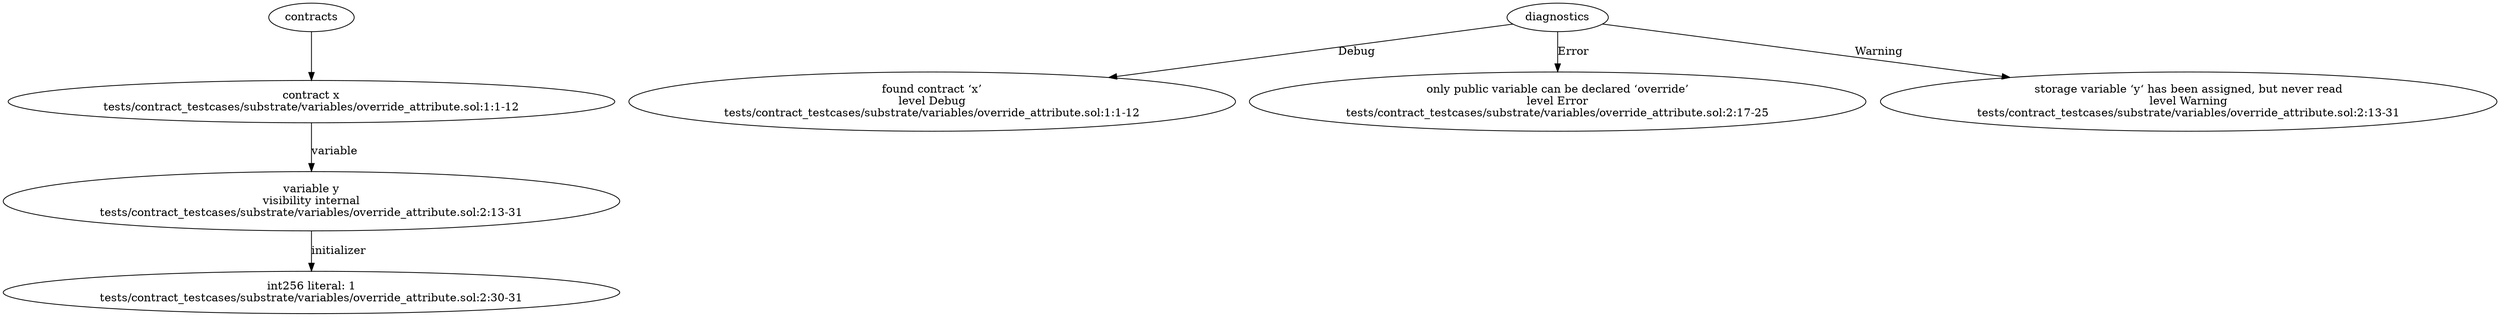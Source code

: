 strict digraph "tests/contract_testcases/substrate/variables/override_attribute.sol" {
	contract [label="contract x\ntests/contract_testcases/substrate/variables/override_attribute.sol:1:1-12"]
	var [label="variable y\nvisibility internal\ntests/contract_testcases/substrate/variables/override_attribute.sol:2:13-31"]
	number_literal [label="int256 literal: 1\ntests/contract_testcases/substrate/variables/override_attribute.sol:2:30-31"]
	diagnostic [label="found contract ‘x’\nlevel Debug\ntests/contract_testcases/substrate/variables/override_attribute.sol:1:1-12"]
	diagnostic_7 [label="only public variable can be declared ‘override’\nlevel Error\ntests/contract_testcases/substrate/variables/override_attribute.sol:2:17-25"]
	diagnostic_8 [label="storage variable ‘y‘ has been assigned, but never read\nlevel Warning\ntests/contract_testcases/substrate/variables/override_attribute.sol:2:13-31"]
	contracts -> contract
	contract -> var [label="variable"]
	var -> number_literal [label="initializer"]
	diagnostics -> diagnostic [label="Debug"]
	diagnostics -> diagnostic_7 [label="Error"]
	diagnostics -> diagnostic_8 [label="Warning"]
}
